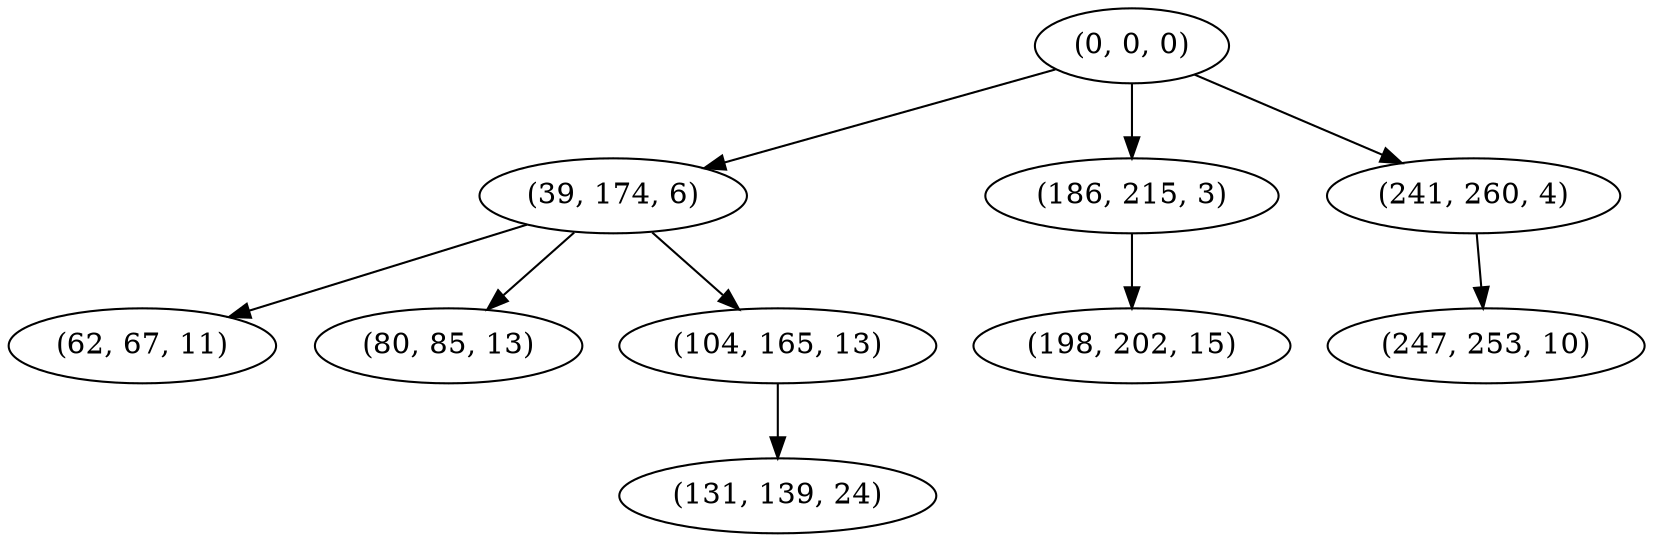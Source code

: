 digraph tree {
    "(0, 0, 0)";
    "(39, 174, 6)";
    "(62, 67, 11)";
    "(80, 85, 13)";
    "(104, 165, 13)";
    "(131, 139, 24)";
    "(186, 215, 3)";
    "(198, 202, 15)";
    "(241, 260, 4)";
    "(247, 253, 10)";
    "(0, 0, 0)" -> "(39, 174, 6)";
    "(0, 0, 0)" -> "(186, 215, 3)";
    "(0, 0, 0)" -> "(241, 260, 4)";
    "(39, 174, 6)" -> "(62, 67, 11)";
    "(39, 174, 6)" -> "(80, 85, 13)";
    "(39, 174, 6)" -> "(104, 165, 13)";
    "(104, 165, 13)" -> "(131, 139, 24)";
    "(186, 215, 3)" -> "(198, 202, 15)";
    "(241, 260, 4)" -> "(247, 253, 10)";
}

